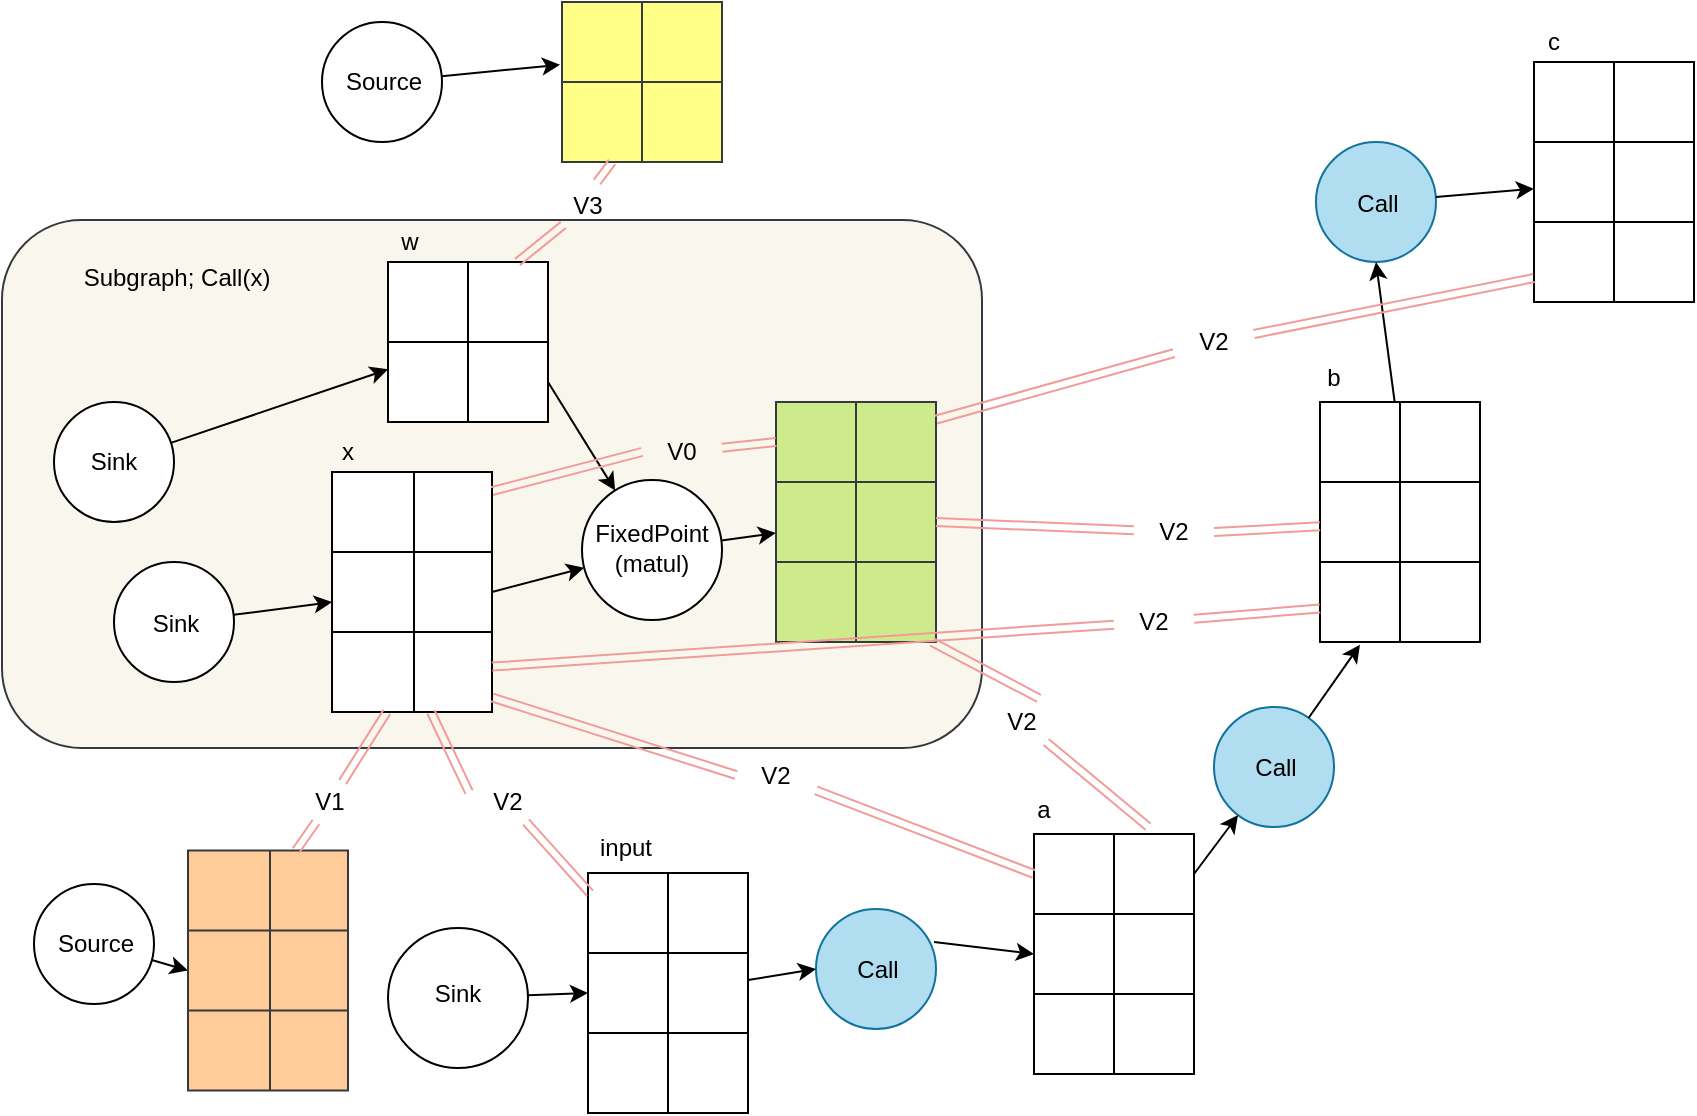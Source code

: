 <mxfile version="14.4.2" type="device"><diagram id="dzN43u1hBWLjYu7egHcY" name="Page-1"><mxGraphModel dx="1426" dy="2090" grid="1" gridSize="10" guides="1" tooltips="1" connect="1" arrows="1" fold="1" page="1" pageScale="1" pageWidth="827" pageHeight="1169" math="0" shadow="0"><root><mxCell id="0"/><mxCell id="1" parent="0"/><mxCell id="h7tAtBvTs8rmDFbUliKe-66" value="" style="rounded=1;whiteSpace=wrap;html=1;fillColor=#f9f7ed;strokeColor=#36393d;" vertex="1" parent="1"><mxGeometry x="54" y="-891" width="490" height="264" as="geometry"/></mxCell><mxCell id="h7tAtBvTs8rmDFbUliKe-14" value="" style="ellipse;whiteSpace=wrap;html=1;gradientColor=none;" vertex="1" parent="1"><mxGeometry x="110" y="-720" width="60" height="60" as="geometry"/></mxCell><mxCell id="h7tAtBvTs8rmDFbUliKe-22" value="" style="edgeStyle=none;rounded=0;orthogonalLoop=1;jettySize=auto;html=1;" edge="1" parent="1" source="h7tAtBvTs8rmDFbUliKe-14" target="h7tAtBvTs8rmDFbUliKe-43"><mxGeometry relative="1" as="geometry"><mxPoint x="180" y="-840" as="targetPoint"/></mxGeometry></mxCell><mxCell id="h7tAtBvTs8rmDFbUliKe-15" value="Sink" style="text;html=1;strokeColor=none;fillColor=none;align=center;verticalAlign=middle;whiteSpace=wrap;rounded=0;" vertex="1" parent="1"><mxGeometry x="121" y="-699" width="40" height="20" as="geometry"/></mxCell><mxCell id="h7tAtBvTs8rmDFbUliKe-49" style="edgeStyle=none;rounded=0;orthogonalLoop=1;jettySize=auto;html=1;entryX=0;entryY=0.342;entryDx=0;entryDy=0;entryPerimeter=0;" edge="1" parent="1" source="h7tAtBvTs8rmDFbUliKe-19" target="h7tAtBvTs8rmDFbUliKe-36"><mxGeometry relative="1" as="geometry"/></mxCell><mxCell id="h7tAtBvTs8rmDFbUliKe-19" value="" style="ellipse;whiteSpace=wrap;html=1;gradientColor=none;" vertex="1" parent="1"><mxGeometry x="80" y="-800" width="60" height="60" as="geometry"/></mxCell><mxCell id="h7tAtBvTs8rmDFbUliKe-20" value="Sink" style="text;html=1;strokeColor=none;fillColor=none;align=center;verticalAlign=middle;whiteSpace=wrap;rounded=0;" vertex="1" parent="1"><mxGeometry x="90" y="-780" width="40" height="20" as="geometry"/></mxCell><mxCell id="h7tAtBvTs8rmDFbUliKe-32" value="" style="shape=table;html=1;whiteSpace=wrap;startSize=0;container=1;collapsible=0;childLayout=tableLayout;" vertex="1" parent="1"><mxGeometry x="247" y="-870" width="80" height="80" as="geometry"/></mxCell><mxCell id="h7tAtBvTs8rmDFbUliKe-33" value="" style="shape=partialRectangle;html=1;whiteSpace=wrap;collapsible=0;dropTarget=0;pointerEvents=0;fillColor=none;top=0;left=0;bottom=0;right=0;points=[[0,0.5],[1,0.5]];portConstraint=eastwest;" vertex="1" parent="h7tAtBvTs8rmDFbUliKe-32"><mxGeometry width="80" height="40" as="geometry"/></mxCell><mxCell id="h7tAtBvTs8rmDFbUliKe-34" value="" style="shape=partialRectangle;html=1;whiteSpace=wrap;connectable=0;overflow=hidden;fillColor=none;top=0;left=0;bottom=0;right=0;" vertex="1" parent="h7tAtBvTs8rmDFbUliKe-33"><mxGeometry width="40" height="40" as="geometry"/></mxCell><mxCell id="h7tAtBvTs8rmDFbUliKe-35" value="" style="shape=partialRectangle;html=1;whiteSpace=wrap;connectable=0;overflow=hidden;fillColor=none;top=0;left=0;bottom=0;right=0;" vertex="1" parent="h7tAtBvTs8rmDFbUliKe-33"><mxGeometry x="40" width="40" height="40" as="geometry"/></mxCell><mxCell id="h7tAtBvTs8rmDFbUliKe-36" value="" style="shape=partialRectangle;html=1;whiteSpace=wrap;collapsible=0;dropTarget=0;pointerEvents=0;fillColor=none;top=0;left=0;bottom=0;right=0;points=[[0,0.5],[1,0.5]];portConstraint=eastwest;" vertex="1" parent="h7tAtBvTs8rmDFbUliKe-32"><mxGeometry y="40" width="80" height="40" as="geometry"/></mxCell><mxCell id="h7tAtBvTs8rmDFbUliKe-37" value="" style="shape=partialRectangle;html=1;whiteSpace=wrap;connectable=0;overflow=hidden;fillColor=none;top=0;left=0;bottom=0;right=0;" vertex="1" parent="h7tAtBvTs8rmDFbUliKe-36"><mxGeometry width="40" height="40" as="geometry"/></mxCell><mxCell id="h7tAtBvTs8rmDFbUliKe-38" value="" style="shape=partialRectangle;html=1;whiteSpace=wrap;connectable=0;overflow=hidden;fillColor=none;top=0;left=0;bottom=0;right=0;" vertex="1" parent="h7tAtBvTs8rmDFbUliKe-36"><mxGeometry x="40" width="40" height="40" as="geometry"/></mxCell><mxCell id="h7tAtBvTs8rmDFbUliKe-39" value="" style="shape=table;html=1;whiteSpace=wrap;startSize=0;container=1;collapsible=0;childLayout=tableLayout;" vertex="1" parent="1"><mxGeometry x="219" y="-765" width="80" height="120" as="geometry"/></mxCell><mxCell id="h7tAtBvTs8rmDFbUliKe-40" value="" style="shape=partialRectangle;html=1;whiteSpace=wrap;collapsible=0;dropTarget=0;pointerEvents=0;fillColor=none;top=0;left=0;bottom=0;right=0;points=[[0,0.5],[1,0.5]];portConstraint=eastwest;" vertex="1" parent="h7tAtBvTs8rmDFbUliKe-39"><mxGeometry width="80" height="40" as="geometry"/></mxCell><mxCell id="h7tAtBvTs8rmDFbUliKe-41" value="" style="shape=partialRectangle;html=1;whiteSpace=wrap;connectable=0;overflow=hidden;fillColor=none;top=0;left=0;bottom=0;right=0;" vertex="1" parent="h7tAtBvTs8rmDFbUliKe-40"><mxGeometry width="41" height="40" as="geometry"/></mxCell><mxCell id="h7tAtBvTs8rmDFbUliKe-42" value="" style="shape=partialRectangle;html=1;whiteSpace=wrap;connectable=0;overflow=hidden;fillColor=none;top=0;left=0;bottom=0;right=0;" vertex="1" parent="h7tAtBvTs8rmDFbUliKe-40"><mxGeometry x="41" width="39" height="40" as="geometry"/></mxCell><mxCell id="h7tAtBvTs8rmDFbUliKe-43" value="" style="shape=partialRectangle;html=1;whiteSpace=wrap;collapsible=0;dropTarget=0;pointerEvents=0;fillColor=none;top=0;left=0;bottom=0;right=0;points=[[0,0.5],[1,0.5]];portConstraint=eastwest;" vertex="1" parent="h7tAtBvTs8rmDFbUliKe-39"><mxGeometry y="40" width="80" height="40" as="geometry"/></mxCell><mxCell id="h7tAtBvTs8rmDFbUliKe-44" value="" style="shape=partialRectangle;html=1;whiteSpace=wrap;connectable=0;overflow=hidden;fillColor=none;top=0;left=0;bottom=0;right=0;" vertex="1" parent="h7tAtBvTs8rmDFbUliKe-43"><mxGeometry width="41" height="40" as="geometry"/></mxCell><mxCell id="h7tAtBvTs8rmDFbUliKe-45" value="" style="shape=partialRectangle;html=1;whiteSpace=wrap;connectable=0;overflow=hidden;fillColor=none;top=0;left=0;bottom=0;right=0;" vertex="1" parent="h7tAtBvTs8rmDFbUliKe-43"><mxGeometry x="41" width="39" height="40" as="geometry"/></mxCell><mxCell id="h7tAtBvTs8rmDFbUliKe-46" value="" style="shape=partialRectangle;html=1;whiteSpace=wrap;collapsible=0;dropTarget=0;pointerEvents=0;fillColor=none;top=0;left=0;bottom=0;right=0;points=[[0,0.5],[1,0.5]];portConstraint=eastwest;" vertex="1" parent="h7tAtBvTs8rmDFbUliKe-39"><mxGeometry y="80" width="80" height="40" as="geometry"/></mxCell><mxCell id="h7tAtBvTs8rmDFbUliKe-47" value="" style="shape=partialRectangle;html=1;whiteSpace=wrap;connectable=0;overflow=hidden;fillColor=none;top=0;left=0;bottom=0;right=0;" vertex="1" parent="h7tAtBvTs8rmDFbUliKe-46"><mxGeometry width="41" height="40" as="geometry"/></mxCell><mxCell id="h7tAtBvTs8rmDFbUliKe-48" value="" style="shape=partialRectangle;html=1;whiteSpace=wrap;connectable=0;overflow=hidden;fillColor=none;top=0;left=0;bottom=0;right=0;" vertex="1" parent="h7tAtBvTs8rmDFbUliKe-46"><mxGeometry x="41" width="39" height="40" as="geometry"/></mxCell><mxCell id="h7tAtBvTs8rmDFbUliKe-65" style="edgeStyle=none;rounded=0;orthogonalLoop=1;jettySize=auto;html=1;" edge="1" parent="1" source="h7tAtBvTs8rmDFbUliKe-51" target="h7tAtBvTs8rmDFbUliKe-59"><mxGeometry relative="1" as="geometry"/></mxCell><mxCell id="h7tAtBvTs8rmDFbUliKe-51" value="" style="ellipse;whiteSpace=wrap;html=1;gradientColor=none;" vertex="1" parent="1"><mxGeometry x="344" y="-761" width="70" height="70" as="geometry"/></mxCell><mxCell id="h7tAtBvTs8rmDFbUliKe-52" value="FixedPoint&lt;br&gt;(matul)" style="text;html=1;strokeColor=none;fillColor=none;align=center;verticalAlign=middle;whiteSpace=wrap;rounded=0;" vertex="1" parent="1"><mxGeometry x="359" y="-737" width="40" height="20" as="geometry"/></mxCell><mxCell id="h7tAtBvTs8rmDFbUliKe-53" style="edgeStyle=none;rounded=0;orthogonalLoop=1;jettySize=auto;html=1;exitX=1;exitY=0.5;exitDx=0;exitDy=0;" edge="1" parent="1" source="h7tAtBvTs8rmDFbUliKe-43" target="h7tAtBvTs8rmDFbUliKe-51"><mxGeometry relative="1" as="geometry"/></mxCell><mxCell id="h7tAtBvTs8rmDFbUliKe-54" style="edgeStyle=none;rounded=0;orthogonalLoop=1;jettySize=auto;html=1;exitX=1;exitY=0.5;exitDx=0;exitDy=0;" edge="1" parent="1" source="h7tAtBvTs8rmDFbUliKe-36" target="h7tAtBvTs8rmDFbUliKe-51"><mxGeometry relative="1" as="geometry"/></mxCell><mxCell id="h7tAtBvTs8rmDFbUliKe-55" value="" style="shape=table;html=1;whiteSpace=wrap;startSize=0;container=1;collapsible=0;childLayout=tableLayout;fillColor=#cdeb8b;strokeColor=#36393d;" vertex="1" parent="1"><mxGeometry x="441" y="-800" width="80" height="120" as="geometry"/></mxCell><mxCell id="h7tAtBvTs8rmDFbUliKe-56" value="" style="shape=partialRectangle;html=1;whiteSpace=wrap;collapsible=0;dropTarget=0;pointerEvents=0;fillColor=none;top=0;left=0;bottom=0;right=0;points=[[0,0.5],[1,0.5]];portConstraint=eastwest;" vertex="1" parent="h7tAtBvTs8rmDFbUliKe-55"><mxGeometry width="80" height="40" as="geometry"/></mxCell><mxCell id="h7tAtBvTs8rmDFbUliKe-57" value="" style="shape=partialRectangle;html=1;whiteSpace=wrap;connectable=0;overflow=hidden;top=0;left=0;bottom=0;right=0;fillColor=none;" vertex="1" parent="h7tAtBvTs8rmDFbUliKe-56"><mxGeometry width="40" height="40" as="geometry"/></mxCell><mxCell id="h7tAtBvTs8rmDFbUliKe-58" value="" style="shape=partialRectangle;html=1;whiteSpace=wrap;connectable=0;overflow=hidden;top=0;left=0;bottom=0;right=0;fillColor=none;" vertex="1" parent="h7tAtBvTs8rmDFbUliKe-56"><mxGeometry x="40" width="40" height="40" as="geometry"/></mxCell><mxCell id="h7tAtBvTs8rmDFbUliKe-59" value="" style="shape=partialRectangle;html=1;whiteSpace=wrap;collapsible=0;dropTarget=0;pointerEvents=0;fillColor=none;top=0;left=0;bottom=0;right=0;points=[[0,0.5],[1,0.5]];portConstraint=eastwest;" vertex="1" parent="h7tAtBvTs8rmDFbUliKe-55"><mxGeometry y="40" width="80" height="40" as="geometry"/></mxCell><mxCell id="h7tAtBvTs8rmDFbUliKe-60" value="" style="shape=partialRectangle;html=1;whiteSpace=wrap;connectable=0;overflow=hidden;top=0;left=0;bottom=0;right=0;fillColor=none;" vertex="1" parent="h7tAtBvTs8rmDFbUliKe-59"><mxGeometry width="40" height="40" as="geometry"/></mxCell><mxCell id="h7tAtBvTs8rmDFbUliKe-61" value="" style="shape=partialRectangle;html=1;whiteSpace=wrap;connectable=0;overflow=hidden;top=0;left=0;bottom=0;right=0;fillColor=none;" vertex="1" parent="h7tAtBvTs8rmDFbUliKe-59"><mxGeometry x="40" width="40" height="40" as="geometry"/></mxCell><mxCell id="h7tAtBvTs8rmDFbUliKe-62" value="" style="shape=partialRectangle;html=1;whiteSpace=wrap;collapsible=0;dropTarget=0;pointerEvents=0;fillColor=none;top=0;left=0;bottom=0;right=0;points=[[0,0.5],[1,0.5]];portConstraint=eastwest;" vertex="1" parent="h7tAtBvTs8rmDFbUliKe-55"><mxGeometry y="80" width="80" height="40" as="geometry"/></mxCell><mxCell id="h7tAtBvTs8rmDFbUliKe-63" value="" style="shape=partialRectangle;html=1;whiteSpace=wrap;connectable=0;overflow=hidden;top=0;left=0;bottom=0;right=0;fillColor=none;" vertex="1" parent="h7tAtBvTs8rmDFbUliKe-62"><mxGeometry width="40" height="40" as="geometry"/></mxCell><mxCell id="h7tAtBvTs8rmDFbUliKe-64" value="" style="shape=partialRectangle;html=1;whiteSpace=wrap;connectable=0;overflow=hidden;fillColor=none;top=0;left=0;bottom=0;right=0;" vertex="1" parent="h7tAtBvTs8rmDFbUliKe-62"><mxGeometry x="40" width="40" height="40" as="geometry"/></mxCell><mxCell id="h7tAtBvTs8rmDFbUliKe-84" style="edgeStyle=none;rounded=0;orthogonalLoop=1;jettySize=auto;html=1;entryX=0;entryY=0.5;entryDx=0;entryDy=0;" edge="1" parent="1" source="h7tAtBvTs8rmDFbUliKe-67" target="h7tAtBvTs8rmDFbUliKe-77"><mxGeometry relative="1" as="geometry"/></mxCell><mxCell id="h7tAtBvTs8rmDFbUliKe-67" value="" style="ellipse;whiteSpace=wrap;html=1;gradientColor=none;" vertex="1" parent="1"><mxGeometry x="247" y="-537" width="70" height="70" as="geometry"/></mxCell><mxCell id="h7tAtBvTs8rmDFbUliKe-68" value="Sink" style="text;html=1;strokeColor=none;fillColor=none;align=center;verticalAlign=middle;whiteSpace=wrap;rounded=0;" vertex="1" parent="1"><mxGeometry x="262" y="-512" width="40" height="15" as="geometry"/></mxCell><mxCell id="h7tAtBvTs8rmDFbUliKe-73" value="" style="shape=table;html=1;whiteSpace=wrap;startSize=0;container=1;collapsible=0;childLayout=tableLayout;" vertex="1" parent="1"><mxGeometry x="347" y="-564.5" width="80" height="120" as="geometry"/></mxCell><mxCell id="h7tAtBvTs8rmDFbUliKe-74" value="" style="shape=partialRectangle;html=1;whiteSpace=wrap;collapsible=0;dropTarget=0;pointerEvents=0;fillColor=none;top=0;left=0;bottom=0;right=0;points=[[0,0.5],[1,0.5]];portConstraint=eastwest;" vertex="1" parent="h7tAtBvTs8rmDFbUliKe-73"><mxGeometry width="80" height="40" as="geometry"/></mxCell><mxCell id="h7tAtBvTs8rmDFbUliKe-75" value="" style="shape=partialRectangle;html=1;whiteSpace=wrap;connectable=0;overflow=hidden;fillColor=none;top=0;left=0;bottom=0;right=0;" vertex="1" parent="h7tAtBvTs8rmDFbUliKe-74"><mxGeometry width="40" height="40" as="geometry"/></mxCell><mxCell id="h7tAtBvTs8rmDFbUliKe-76" value="" style="shape=partialRectangle;html=1;whiteSpace=wrap;connectable=0;overflow=hidden;fillColor=none;top=0;left=0;bottom=0;right=0;" vertex="1" parent="h7tAtBvTs8rmDFbUliKe-74"><mxGeometry x="40" width="40" height="40" as="geometry"/></mxCell><mxCell id="h7tAtBvTs8rmDFbUliKe-77" value="" style="shape=partialRectangle;html=1;whiteSpace=wrap;collapsible=0;dropTarget=0;pointerEvents=0;fillColor=none;top=0;left=0;bottom=0;right=0;points=[[0,0.5],[1,0.5]];portConstraint=eastwest;" vertex="1" parent="h7tAtBvTs8rmDFbUliKe-73"><mxGeometry y="40" width="80" height="40" as="geometry"/></mxCell><mxCell id="h7tAtBvTs8rmDFbUliKe-78" value="" style="shape=partialRectangle;html=1;whiteSpace=wrap;connectable=0;overflow=hidden;fillColor=none;top=0;left=0;bottom=0;right=0;" vertex="1" parent="h7tAtBvTs8rmDFbUliKe-77"><mxGeometry width="40" height="40" as="geometry"/></mxCell><mxCell id="h7tAtBvTs8rmDFbUliKe-79" value="" style="shape=partialRectangle;html=1;whiteSpace=wrap;connectable=0;overflow=hidden;fillColor=none;top=0;left=0;bottom=0;right=0;" vertex="1" parent="h7tAtBvTs8rmDFbUliKe-77"><mxGeometry x="40" width="40" height="40" as="geometry"/></mxCell><mxCell id="h7tAtBvTs8rmDFbUliKe-80" value="" style="shape=partialRectangle;html=1;whiteSpace=wrap;collapsible=0;dropTarget=0;pointerEvents=0;fillColor=none;top=0;left=0;bottom=0;right=0;points=[[0,0.5],[1,0.5]];portConstraint=eastwest;" vertex="1" parent="h7tAtBvTs8rmDFbUliKe-73"><mxGeometry y="80" width="80" height="40" as="geometry"/></mxCell><mxCell id="h7tAtBvTs8rmDFbUliKe-81" value="" style="shape=partialRectangle;html=1;whiteSpace=wrap;connectable=0;overflow=hidden;fillColor=none;top=0;left=0;bottom=0;right=0;" vertex="1" parent="h7tAtBvTs8rmDFbUliKe-80"><mxGeometry width="40" height="40" as="geometry"/></mxCell><mxCell id="h7tAtBvTs8rmDFbUliKe-82" value="" style="shape=partialRectangle;html=1;whiteSpace=wrap;connectable=0;overflow=hidden;fillColor=none;top=0;left=0;bottom=0;right=0;" vertex="1" parent="h7tAtBvTs8rmDFbUliKe-80"><mxGeometry x="40" width="40" height="40" as="geometry"/></mxCell><mxCell id="h7tAtBvTs8rmDFbUliKe-85" value="" style="ellipse;whiteSpace=wrap;html=1;fillColor=#b1ddf0;strokeColor=#10739e;" vertex="1" parent="1"><mxGeometry x="461" y="-546.5" width="60" height="60" as="geometry"/></mxCell><mxCell id="h7tAtBvTs8rmDFbUliKe-99" style="edgeStyle=none;rounded=0;orthogonalLoop=1;jettySize=auto;html=1;entryX=0;entryY=0.5;entryDx=0;entryDy=0;" edge="1" parent="1" target="h7tAtBvTs8rmDFbUliKe-92"><mxGeometry relative="1" as="geometry"><mxPoint x="520" y="-530" as="sourcePoint"/></mxGeometry></mxCell><mxCell id="h7tAtBvTs8rmDFbUliKe-87" value="Call" style="text;html=1;strokeColor=none;fillColor=none;align=center;verticalAlign=middle;whiteSpace=wrap;rounded=0;" vertex="1" parent="1"><mxGeometry x="472" y="-525" width="40" height="18.5" as="geometry"/></mxCell><mxCell id="h7tAtBvTs8rmDFbUliKe-88" value="" style="shape=table;html=1;whiteSpace=wrap;startSize=0;container=1;collapsible=0;childLayout=tableLayout;" vertex="1" parent="1"><mxGeometry x="570" y="-584" width="80" height="120" as="geometry"/></mxCell><mxCell id="h7tAtBvTs8rmDFbUliKe-89" value="" style="shape=partialRectangle;html=1;whiteSpace=wrap;collapsible=0;dropTarget=0;pointerEvents=0;fillColor=none;top=0;left=0;bottom=0;right=0;points=[[0,0.5],[1,0.5]];portConstraint=eastwest;" vertex="1" parent="h7tAtBvTs8rmDFbUliKe-88"><mxGeometry width="80" height="40" as="geometry"/></mxCell><mxCell id="h7tAtBvTs8rmDFbUliKe-90" value="" style="shape=partialRectangle;html=1;whiteSpace=wrap;connectable=0;overflow=hidden;fillColor=none;top=0;left=0;bottom=0;right=0;" vertex="1" parent="h7tAtBvTs8rmDFbUliKe-89"><mxGeometry width="40" height="40" as="geometry"/></mxCell><mxCell id="h7tAtBvTs8rmDFbUliKe-91" value="" style="shape=partialRectangle;html=1;whiteSpace=wrap;connectable=0;overflow=hidden;fillColor=none;top=0;left=0;bottom=0;right=0;" vertex="1" parent="h7tAtBvTs8rmDFbUliKe-89"><mxGeometry x="40" width="40" height="40" as="geometry"/></mxCell><mxCell id="h7tAtBvTs8rmDFbUliKe-92" value="" style="shape=partialRectangle;html=1;whiteSpace=wrap;collapsible=0;dropTarget=0;pointerEvents=0;fillColor=none;top=0;left=0;bottom=0;right=0;points=[[0,0.5],[1,0.5]];portConstraint=eastwest;" vertex="1" parent="h7tAtBvTs8rmDFbUliKe-88"><mxGeometry y="40" width="80" height="40" as="geometry"/></mxCell><mxCell id="h7tAtBvTs8rmDFbUliKe-93" value="" style="shape=partialRectangle;html=1;whiteSpace=wrap;connectable=0;overflow=hidden;fillColor=none;top=0;left=0;bottom=0;right=0;" vertex="1" parent="h7tAtBvTs8rmDFbUliKe-92"><mxGeometry width="40" height="40" as="geometry"/></mxCell><mxCell id="h7tAtBvTs8rmDFbUliKe-94" value="" style="shape=partialRectangle;html=1;whiteSpace=wrap;connectable=0;overflow=hidden;fillColor=none;top=0;left=0;bottom=0;right=0;" vertex="1" parent="h7tAtBvTs8rmDFbUliKe-92"><mxGeometry x="40" width="40" height="40" as="geometry"/></mxCell><mxCell id="h7tAtBvTs8rmDFbUliKe-95" value="" style="shape=partialRectangle;html=1;whiteSpace=wrap;collapsible=0;dropTarget=0;pointerEvents=0;fillColor=none;top=0;left=0;bottom=0;right=0;points=[[0,0.5],[1,0.5]];portConstraint=eastwest;" vertex="1" parent="h7tAtBvTs8rmDFbUliKe-88"><mxGeometry y="80" width="80" height="40" as="geometry"/></mxCell><mxCell id="h7tAtBvTs8rmDFbUliKe-96" value="" style="shape=partialRectangle;html=1;whiteSpace=wrap;connectable=0;overflow=hidden;fillColor=none;top=0;left=0;bottom=0;right=0;" vertex="1" parent="h7tAtBvTs8rmDFbUliKe-95"><mxGeometry width="40" height="40" as="geometry"/></mxCell><mxCell id="h7tAtBvTs8rmDFbUliKe-97" value="" style="shape=partialRectangle;html=1;whiteSpace=wrap;connectable=0;overflow=hidden;fillColor=none;top=0;left=0;bottom=0;right=0;" vertex="1" parent="h7tAtBvTs8rmDFbUliKe-95"><mxGeometry x="40" width="40" height="40" as="geometry"/></mxCell><mxCell id="h7tAtBvTs8rmDFbUliKe-98" style="edgeStyle=none;rounded=0;orthogonalLoop=1;jettySize=auto;html=1;entryX=0;entryY=0.5;entryDx=0;entryDy=0;" edge="1" parent="1" source="h7tAtBvTs8rmDFbUliKe-77" target="h7tAtBvTs8rmDFbUliKe-85"><mxGeometry relative="1" as="geometry"/></mxCell><mxCell id="h7tAtBvTs8rmDFbUliKe-113" value="" style="ellipse;whiteSpace=wrap;html=1;fillColor=#b1ddf0;strokeColor=#10739e;" vertex="1" parent="1"><mxGeometry x="660" y="-647.5" width="60" height="60" as="geometry"/></mxCell><mxCell id="h7tAtBvTs8rmDFbUliKe-114" style="edgeStyle=none;rounded=0;orthogonalLoop=1;jettySize=auto;html=1;entryX=0.25;entryY=1.033;entryDx=0;entryDy=0;entryPerimeter=0;" edge="1" parent="1" target="h7tAtBvTs8rmDFbUliKe-123" source="h7tAtBvTs8rmDFbUliKe-113"><mxGeometry relative="1" as="geometry"><mxPoint x="720" y="-617.5" as="sourcePoint"/></mxGeometry></mxCell><mxCell id="h7tAtBvTs8rmDFbUliKe-115" value="Call" style="text;html=1;strokeColor=none;fillColor=none;align=center;verticalAlign=middle;whiteSpace=wrap;rounded=0;" vertex="1" parent="1"><mxGeometry x="671" y="-626" width="40" height="18.5" as="geometry"/></mxCell><mxCell id="h7tAtBvTs8rmDFbUliKe-116" value="" style="shape=table;html=1;whiteSpace=wrap;startSize=0;container=1;collapsible=0;childLayout=tableLayout;" vertex="1" parent="1"><mxGeometry x="713" y="-800" width="80" height="120" as="geometry"/></mxCell><mxCell id="h7tAtBvTs8rmDFbUliKe-117" value="" style="shape=partialRectangle;html=1;whiteSpace=wrap;collapsible=0;dropTarget=0;pointerEvents=0;fillColor=none;top=0;left=0;bottom=0;right=0;points=[[0,0.5],[1,0.5]];portConstraint=eastwest;" vertex="1" parent="h7tAtBvTs8rmDFbUliKe-116"><mxGeometry width="80" height="40" as="geometry"/></mxCell><mxCell id="h7tAtBvTs8rmDFbUliKe-118" value="" style="shape=partialRectangle;html=1;whiteSpace=wrap;connectable=0;overflow=hidden;fillColor=none;top=0;left=0;bottom=0;right=0;" vertex="1" parent="h7tAtBvTs8rmDFbUliKe-117"><mxGeometry width="40" height="40" as="geometry"/></mxCell><mxCell id="h7tAtBvTs8rmDFbUliKe-119" value="" style="shape=partialRectangle;html=1;whiteSpace=wrap;connectable=0;overflow=hidden;fillColor=none;top=0;left=0;bottom=0;right=0;" vertex="1" parent="h7tAtBvTs8rmDFbUliKe-117"><mxGeometry x="40" width="40" height="40" as="geometry"/></mxCell><mxCell id="h7tAtBvTs8rmDFbUliKe-120" value="" style="shape=partialRectangle;html=1;whiteSpace=wrap;collapsible=0;dropTarget=0;pointerEvents=0;fillColor=none;top=0;left=0;bottom=0;right=0;points=[[0,0.5],[1,0.5]];portConstraint=eastwest;" vertex="1" parent="h7tAtBvTs8rmDFbUliKe-116"><mxGeometry y="40" width="80" height="40" as="geometry"/></mxCell><mxCell id="h7tAtBvTs8rmDFbUliKe-121" value="" style="shape=partialRectangle;html=1;whiteSpace=wrap;connectable=0;overflow=hidden;fillColor=none;top=0;left=0;bottom=0;right=0;" vertex="1" parent="h7tAtBvTs8rmDFbUliKe-120"><mxGeometry width="40" height="40" as="geometry"/></mxCell><mxCell id="h7tAtBvTs8rmDFbUliKe-122" value="" style="shape=partialRectangle;html=1;whiteSpace=wrap;connectable=0;overflow=hidden;fillColor=none;top=0;left=0;bottom=0;right=0;" vertex="1" parent="h7tAtBvTs8rmDFbUliKe-120"><mxGeometry x="40" width="40" height="40" as="geometry"/></mxCell><mxCell id="h7tAtBvTs8rmDFbUliKe-123" value="" style="shape=partialRectangle;html=1;whiteSpace=wrap;collapsible=0;dropTarget=0;pointerEvents=0;fillColor=none;top=0;left=0;bottom=0;right=0;points=[[0,0.5],[1,0.5]];portConstraint=eastwest;" vertex="1" parent="h7tAtBvTs8rmDFbUliKe-116"><mxGeometry y="80" width="80" height="40" as="geometry"/></mxCell><mxCell id="h7tAtBvTs8rmDFbUliKe-124" value="" style="shape=partialRectangle;html=1;whiteSpace=wrap;connectable=0;overflow=hidden;fillColor=none;top=0;left=0;bottom=0;right=0;" vertex="1" parent="h7tAtBvTs8rmDFbUliKe-123"><mxGeometry width="40" height="40" as="geometry"/></mxCell><mxCell id="h7tAtBvTs8rmDFbUliKe-125" value="" style="shape=partialRectangle;html=1;whiteSpace=wrap;connectable=0;overflow=hidden;fillColor=none;top=0;left=0;bottom=0;right=0;" vertex="1" parent="h7tAtBvTs8rmDFbUliKe-123"><mxGeometry x="40" width="40" height="40" as="geometry"/></mxCell><mxCell id="h7tAtBvTs8rmDFbUliKe-126" style="edgeStyle=none;rounded=0;orthogonalLoop=1;jettySize=auto;html=1;exitX=1;exitY=0.5;exitDx=0;exitDy=0;" edge="1" parent="1" source="h7tAtBvTs8rmDFbUliKe-89" target="h7tAtBvTs8rmDFbUliKe-113"><mxGeometry relative="1" as="geometry"><mxPoint x="590" y="-600" as="targetPoint"/></mxGeometry></mxCell><mxCell id="h7tAtBvTs8rmDFbUliKe-127" value="" style="ellipse;whiteSpace=wrap;html=1;fillColor=#b1ddf0;strokeColor=#10739e;" vertex="1" parent="1"><mxGeometry x="711" y="-930" width="60" height="60" as="geometry"/></mxCell><mxCell id="h7tAtBvTs8rmDFbUliKe-128" style="edgeStyle=none;rounded=0;orthogonalLoop=1;jettySize=auto;html=1;" edge="1" parent="1" source="h7tAtBvTs8rmDFbUliKe-127" target="h7tAtBvTs8rmDFbUliKe-134"><mxGeometry relative="1" as="geometry"><mxPoint x="690" y="-897.5" as="sourcePoint"/></mxGeometry></mxCell><mxCell id="h7tAtBvTs8rmDFbUliKe-129" value="Call" style="text;html=1;strokeColor=none;fillColor=none;align=center;verticalAlign=middle;whiteSpace=wrap;rounded=0;" vertex="1" parent="1"><mxGeometry x="722" y="-908.5" width="40" height="18.5" as="geometry"/></mxCell><mxCell id="h7tAtBvTs8rmDFbUliKe-130" value="" style="shape=table;html=1;whiteSpace=wrap;startSize=0;container=1;collapsible=0;childLayout=tableLayout;" vertex="1" parent="1"><mxGeometry x="820" y="-970" width="80" height="120" as="geometry"/></mxCell><mxCell id="h7tAtBvTs8rmDFbUliKe-131" value="" style="shape=partialRectangle;html=1;whiteSpace=wrap;collapsible=0;dropTarget=0;pointerEvents=0;fillColor=none;top=0;left=0;bottom=0;right=0;points=[[0,0.5],[1,0.5]];portConstraint=eastwest;" vertex="1" parent="h7tAtBvTs8rmDFbUliKe-130"><mxGeometry width="80" height="40" as="geometry"/></mxCell><mxCell id="h7tAtBvTs8rmDFbUliKe-132" value="" style="shape=partialRectangle;html=1;whiteSpace=wrap;connectable=0;overflow=hidden;fillColor=none;top=0;left=0;bottom=0;right=0;" vertex="1" parent="h7tAtBvTs8rmDFbUliKe-131"><mxGeometry width="40" height="40" as="geometry"/></mxCell><mxCell id="h7tAtBvTs8rmDFbUliKe-133" value="" style="shape=partialRectangle;html=1;whiteSpace=wrap;connectable=0;overflow=hidden;fillColor=none;top=0;left=0;bottom=0;right=0;" vertex="1" parent="h7tAtBvTs8rmDFbUliKe-131"><mxGeometry x="40" width="40" height="40" as="geometry"/></mxCell><mxCell id="h7tAtBvTs8rmDFbUliKe-134" value="" style="shape=partialRectangle;html=1;whiteSpace=wrap;collapsible=0;dropTarget=0;pointerEvents=0;fillColor=none;top=0;left=0;bottom=0;right=0;points=[[0,0.5],[1,0.5]];portConstraint=eastwest;" vertex="1" parent="h7tAtBvTs8rmDFbUliKe-130"><mxGeometry y="40" width="80" height="40" as="geometry"/></mxCell><mxCell id="h7tAtBvTs8rmDFbUliKe-135" value="" style="shape=partialRectangle;html=1;whiteSpace=wrap;connectable=0;overflow=hidden;fillColor=none;top=0;left=0;bottom=0;right=0;" vertex="1" parent="h7tAtBvTs8rmDFbUliKe-134"><mxGeometry width="40" height="40" as="geometry"/></mxCell><mxCell id="h7tAtBvTs8rmDFbUliKe-136" value="" style="shape=partialRectangle;html=1;whiteSpace=wrap;connectable=0;overflow=hidden;fillColor=none;top=0;left=0;bottom=0;right=0;" vertex="1" parent="h7tAtBvTs8rmDFbUliKe-134"><mxGeometry x="40" width="40" height="40" as="geometry"/></mxCell><mxCell id="h7tAtBvTs8rmDFbUliKe-137" value="" style="shape=partialRectangle;html=1;whiteSpace=wrap;collapsible=0;dropTarget=0;pointerEvents=0;fillColor=none;top=0;left=0;bottom=0;right=0;points=[[0,0.5],[1,0.5]];portConstraint=eastwest;" vertex="1" parent="h7tAtBvTs8rmDFbUliKe-130"><mxGeometry y="80" width="80" height="40" as="geometry"/></mxCell><mxCell id="h7tAtBvTs8rmDFbUliKe-138" value="" style="shape=partialRectangle;html=1;whiteSpace=wrap;connectable=0;overflow=hidden;fillColor=none;top=0;left=0;bottom=0;right=0;" vertex="1" parent="h7tAtBvTs8rmDFbUliKe-137"><mxGeometry width="40" height="40" as="geometry"/></mxCell><mxCell id="h7tAtBvTs8rmDFbUliKe-139" value="" style="shape=partialRectangle;html=1;whiteSpace=wrap;connectable=0;overflow=hidden;fillColor=none;top=0;left=0;bottom=0;right=0;" vertex="1" parent="h7tAtBvTs8rmDFbUliKe-137"><mxGeometry x="40" width="40" height="40" as="geometry"/></mxCell><mxCell id="h7tAtBvTs8rmDFbUliKe-140" style="edgeStyle=none;rounded=0;orthogonalLoop=1;jettySize=auto;html=1;entryX=0.5;entryY=1;entryDx=0;entryDy=0;" edge="1" parent="1" source="h7tAtBvTs8rmDFbUliKe-117" target="h7tAtBvTs8rmDFbUliKe-127"><mxGeometry relative="1" as="geometry"><mxPoint x="774" y="-840" as="targetPoint"/></mxGeometry></mxCell><mxCell id="h7tAtBvTs8rmDFbUliKe-144" style="edgeStyle=none;rounded=0;orthogonalLoop=1;jettySize=auto;html=1;exitX=0.25;exitY=1;exitDx=0;exitDy=0;" edge="1" parent="1"><mxGeometry relative="1" as="geometry"><mxPoint x="351" y="-567" as="sourcePoint"/><mxPoint x="351" y="-567" as="targetPoint"/></mxGeometry></mxCell><mxCell id="h7tAtBvTs8rmDFbUliKe-145" value="x" style="text;html=1;strokeColor=none;fillColor=none;align=center;verticalAlign=middle;whiteSpace=wrap;rounded=0;" vertex="1" parent="1"><mxGeometry x="207" y="-785" width="40" height="20" as="geometry"/></mxCell><mxCell id="h7tAtBvTs8rmDFbUliKe-146" value="w" style="text;html=1;strokeColor=none;fillColor=none;align=center;verticalAlign=middle;whiteSpace=wrap;rounded=0;" vertex="1" parent="1"><mxGeometry x="238" y="-890" width="40" height="20" as="geometry"/></mxCell><mxCell id="h7tAtBvTs8rmDFbUliKe-192" style="edgeStyle=none;shape=link;rounded=0;orthogonalLoop=1;jettySize=auto;html=1;exitX=0;exitY=0.5;exitDx=0;exitDy=0;fillColor=#ffcccc;strokeColor=#F19C99;" edge="1" parent="1" source="h7tAtBvTs8rmDFbUliKe-211" target="h7tAtBvTs8rmDFbUliKe-46"><mxGeometry relative="1" as="geometry"/></mxCell><mxCell id="h7tAtBvTs8rmDFbUliKe-147" value="a" style="text;html=1;strokeColor=none;fillColor=none;align=center;verticalAlign=middle;whiteSpace=wrap;rounded=0;" vertex="1" parent="1"><mxGeometry x="555" y="-606.5" width="40" height="20" as="geometry"/></mxCell><mxCell id="h7tAtBvTs8rmDFbUliKe-148" value="b" style="text;html=1;strokeColor=none;fillColor=none;align=center;verticalAlign=middle;whiteSpace=wrap;rounded=0;" vertex="1" parent="1"><mxGeometry x="700" y="-822" width="40" height="20" as="geometry"/></mxCell><mxCell id="h7tAtBvTs8rmDFbUliKe-149" value="c" style="text;html=1;strokeColor=none;fillColor=none;align=center;verticalAlign=middle;whiteSpace=wrap;rounded=0;" vertex="1" parent="1"><mxGeometry x="810" y="-990" width="40" height="20" as="geometry"/></mxCell><mxCell id="h7tAtBvTs8rmDFbUliKe-151" value="Subgraph; Call(x)" style="text;html=1;strokeColor=none;fillColor=none;align=center;verticalAlign=middle;whiteSpace=wrap;rounded=0;" vertex="1" parent="1"><mxGeometry x="66.5" y="-872" width="149" height="20" as="geometry"/></mxCell><mxCell id="h7tAtBvTs8rmDFbUliKe-157" value="" style="shape=table;html=1;whiteSpace=wrap;startSize=0;container=1;collapsible=0;childLayout=tableLayout;fillColor=#ffff88;strokeColor=#36393d;" vertex="1" parent="1"><mxGeometry x="334" y="-1000" width="80" height="80" as="geometry"/></mxCell><mxCell id="h7tAtBvTs8rmDFbUliKe-158" value="" style="shape=partialRectangle;html=1;whiteSpace=wrap;collapsible=0;dropTarget=0;pointerEvents=0;fillColor=none;top=0;left=0;bottom=0;right=0;points=[[0,0.5],[1,0.5]];portConstraint=eastwest;" vertex="1" parent="h7tAtBvTs8rmDFbUliKe-157"><mxGeometry width="80" height="40" as="geometry"/></mxCell><mxCell id="h7tAtBvTs8rmDFbUliKe-159" value="" style="shape=partialRectangle;html=1;whiteSpace=wrap;connectable=0;overflow=hidden;fillColor=none;top=0;left=0;bottom=0;right=0;" vertex="1" parent="h7tAtBvTs8rmDFbUliKe-158"><mxGeometry width="40" height="40" as="geometry"/></mxCell><mxCell id="h7tAtBvTs8rmDFbUliKe-160" value="" style="shape=partialRectangle;html=1;whiteSpace=wrap;connectable=0;overflow=hidden;fillColor=none;top=0;left=0;bottom=0;right=0;" vertex="1" parent="h7tAtBvTs8rmDFbUliKe-158"><mxGeometry x="40" width="40" height="40" as="geometry"/></mxCell><mxCell id="h7tAtBvTs8rmDFbUliKe-161" value="" style="shape=partialRectangle;html=1;whiteSpace=wrap;collapsible=0;dropTarget=0;pointerEvents=0;fillColor=none;top=0;left=0;bottom=0;right=0;points=[[0,0.5],[1,0.5]];portConstraint=eastwest;" vertex="1" parent="h7tAtBvTs8rmDFbUliKe-157"><mxGeometry y="40" width="80" height="40" as="geometry"/></mxCell><mxCell id="h7tAtBvTs8rmDFbUliKe-162" value="" style="shape=partialRectangle;html=1;whiteSpace=wrap;connectable=0;overflow=hidden;fillColor=none;top=0;left=0;bottom=0;right=0;" vertex="1" parent="h7tAtBvTs8rmDFbUliKe-161"><mxGeometry width="40" height="40" as="geometry"/></mxCell><mxCell id="h7tAtBvTs8rmDFbUliKe-163" value="" style="shape=partialRectangle;html=1;whiteSpace=wrap;connectable=0;overflow=hidden;fillColor=none;top=0;left=0;bottom=0;right=0;" vertex="1" parent="h7tAtBvTs8rmDFbUliKe-161"><mxGeometry x="40" width="40" height="40" as="geometry"/></mxCell><mxCell id="h7tAtBvTs8rmDFbUliKe-168" style="edgeStyle=none;rounded=0;orthogonalLoop=1;jettySize=auto;html=1;entryX=-0.012;entryY=0.783;entryDx=0;entryDy=0;entryPerimeter=0;" edge="1" parent="1" source="h7tAtBvTs8rmDFbUliKe-164" target="h7tAtBvTs8rmDFbUliKe-158"><mxGeometry relative="1" as="geometry"/></mxCell><mxCell id="h7tAtBvTs8rmDFbUliKe-164" value="" style="ellipse;whiteSpace=wrap;html=1;gradientColor=none;" vertex="1" parent="1"><mxGeometry x="214" y="-990" width="60" height="60" as="geometry"/></mxCell><mxCell id="h7tAtBvTs8rmDFbUliKe-165" value="Source" style="text;html=1;strokeColor=none;fillColor=none;align=center;verticalAlign=middle;whiteSpace=wrap;rounded=0;" vertex="1" parent="1"><mxGeometry x="225" y="-970.5" width="40" height="20" as="geometry"/></mxCell><mxCell id="h7tAtBvTs8rmDFbUliKe-177" style="edgeStyle=none;rounded=0;orthogonalLoop=1;jettySize=auto;html=1;entryX=0;entryY=0.5;entryDx=0;entryDy=0;" edge="1" parent="1" source="h7tAtBvTs8rmDFbUliKe-178" target="h7tAtBvTs8rmDFbUliKe-184"><mxGeometry relative="1" as="geometry"><mxPoint x="140" y="-521" as="targetPoint"/></mxGeometry></mxCell><mxCell id="h7tAtBvTs8rmDFbUliKe-178" value="" style="ellipse;whiteSpace=wrap;html=1;gradientColor=none;" vertex="1" parent="1"><mxGeometry x="70" y="-559" width="60" height="60" as="geometry"/></mxCell><mxCell id="h7tAtBvTs8rmDFbUliKe-179" value="Source" style="text;html=1;strokeColor=none;fillColor=none;align=center;verticalAlign=middle;whiteSpace=wrap;rounded=0;" vertex="1" parent="1"><mxGeometry x="81" y="-538.75" width="40" height="19.5" as="geometry"/></mxCell><mxCell id="h7tAtBvTs8rmDFbUliKe-180" value="" style="shape=table;html=1;whiteSpace=wrap;startSize=0;container=1;collapsible=0;childLayout=tableLayout;fillColor=#ffcc99;strokeColor=#36393d;" vertex="1" parent="1"><mxGeometry x="147" y="-575.75" width="80" height="120" as="geometry"/></mxCell><mxCell id="h7tAtBvTs8rmDFbUliKe-181" value="" style="shape=partialRectangle;html=1;whiteSpace=wrap;collapsible=0;dropTarget=0;pointerEvents=0;fillColor=none;top=0;left=0;bottom=0;right=0;points=[[0,0.5],[1,0.5]];portConstraint=eastwest;" vertex="1" parent="h7tAtBvTs8rmDFbUliKe-180"><mxGeometry width="80" height="40" as="geometry"/></mxCell><mxCell id="h7tAtBvTs8rmDFbUliKe-182" value="" style="shape=partialRectangle;html=1;whiteSpace=wrap;connectable=0;overflow=hidden;fillColor=none;top=0;left=0;bottom=0;right=0;" vertex="1" parent="h7tAtBvTs8rmDFbUliKe-181"><mxGeometry width="41" height="40" as="geometry"/></mxCell><mxCell id="h7tAtBvTs8rmDFbUliKe-183" value="" style="shape=partialRectangle;html=1;whiteSpace=wrap;connectable=0;overflow=hidden;fillColor=none;top=0;left=0;bottom=0;right=0;" vertex="1" parent="h7tAtBvTs8rmDFbUliKe-181"><mxGeometry x="41" width="39" height="40" as="geometry"/></mxCell><mxCell id="h7tAtBvTs8rmDFbUliKe-184" value="" style="shape=partialRectangle;html=1;whiteSpace=wrap;collapsible=0;dropTarget=0;pointerEvents=0;fillColor=none;top=0;left=0;bottom=0;right=0;points=[[0,0.5],[1,0.5]];portConstraint=eastwest;" vertex="1" parent="h7tAtBvTs8rmDFbUliKe-180"><mxGeometry y="40" width="80" height="40" as="geometry"/></mxCell><mxCell id="h7tAtBvTs8rmDFbUliKe-185" value="" style="shape=partialRectangle;html=1;whiteSpace=wrap;connectable=0;overflow=hidden;fillColor=none;top=0;left=0;bottom=0;right=0;" vertex="1" parent="h7tAtBvTs8rmDFbUliKe-184"><mxGeometry width="41" height="40" as="geometry"/></mxCell><mxCell id="h7tAtBvTs8rmDFbUliKe-186" value="" style="shape=partialRectangle;html=1;whiteSpace=wrap;connectable=0;overflow=hidden;fillColor=none;top=0;left=0;bottom=0;right=0;" vertex="1" parent="h7tAtBvTs8rmDFbUliKe-184"><mxGeometry x="41" width="39" height="40" as="geometry"/></mxCell><mxCell id="h7tAtBvTs8rmDFbUliKe-187" value="" style="shape=partialRectangle;html=1;whiteSpace=wrap;collapsible=0;dropTarget=0;pointerEvents=0;fillColor=none;top=0;left=0;bottom=0;right=0;points=[[0,0.5],[1,0.5]];portConstraint=eastwest;" vertex="1" parent="h7tAtBvTs8rmDFbUliKe-180"><mxGeometry y="80" width="80" height="40" as="geometry"/></mxCell><mxCell id="h7tAtBvTs8rmDFbUliKe-188" value="" style="shape=partialRectangle;html=1;whiteSpace=wrap;connectable=0;overflow=hidden;fillColor=none;top=0;left=0;bottom=0;right=0;" vertex="1" parent="h7tAtBvTs8rmDFbUliKe-187"><mxGeometry width="41" height="40" as="geometry"/></mxCell><mxCell id="h7tAtBvTs8rmDFbUliKe-189" value="" style="shape=partialRectangle;html=1;whiteSpace=wrap;connectable=0;overflow=hidden;fillColor=none;top=0;left=0;bottom=0;right=0;" vertex="1" parent="h7tAtBvTs8rmDFbUliKe-187"><mxGeometry x="41" width="39" height="40" as="geometry"/></mxCell><mxCell id="h7tAtBvTs8rmDFbUliKe-190" value="" style="shape=link;html=1;fillColor=#ffcccc;strokeColor=#F19C99;" edge="1" parent="1" source="h7tAtBvTs8rmDFbUliKe-206" target="h7tAtBvTs8rmDFbUliKe-181"><mxGeometry width="100" relative="1" as="geometry"><mxPoint x="480" y="-600" as="sourcePoint"/><mxPoint x="580" y="-600" as="targetPoint"/></mxGeometry></mxCell><mxCell id="h7tAtBvTs8rmDFbUliKe-191" style="edgeStyle=none;rounded=0;orthogonalLoop=1;jettySize=auto;html=1;shape=link;exitX=0.013;exitY=0.254;exitDx=0;exitDy=0;exitPerimeter=0;strokeColor=#F19C99;" edge="1" parent="1" source="h7tAtBvTs8rmDFbUliKe-209" target="h7tAtBvTs8rmDFbUliKe-46"><mxGeometry relative="1" as="geometry"/></mxCell><mxCell id="h7tAtBvTs8rmDFbUliKe-193" style="edgeStyle=none;shape=link;rounded=0;orthogonalLoop=1;jettySize=auto;html=1;fillColor=#ffcccc;strokeColor=#F19C99;" edge="1" parent="1" source="h7tAtBvTs8rmDFbUliKe-215" target="h7tAtBvTs8rmDFbUliKe-46"><mxGeometry relative="1" as="geometry"/></mxCell><mxCell id="h7tAtBvTs8rmDFbUliKe-195" style="edgeStyle=none;shape=link;rounded=0;orthogonalLoop=1;jettySize=auto;html=1;exitX=0.713;exitY=-0.092;exitDx=0;exitDy=0;fillColor=#ffcccc;strokeColor=#F19C99;exitPerimeter=0;" edge="1" parent="1" source="h7tAtBvTs8rmDFbUliKe-223" target="h7tAtBvTs8rmDFbUliKe-62"><mxGeometry relative="1" as="geometry"><mxPoint x="576" y="-646.66" as="sourcePoint"/><mxPoint x="309" y="-643.704" as="targetPoint"/></mxGeometry></mxCell><mxCell id="h7tAtBvTs8rmDFbUliKe-196" style="edgeStyle=none;shape=link;rounded=0;orthogonalLoop=1;jettySize=auto;html=1;fillColor=#ffcccc;strokeColor=#F19C99;entryX=1;entryY=0.5;entryDx=0;entryDy=0;" edge="1" parent="1" source="h7tAtBvTs8rmDFbUliKe-217" target="h7tAtBvTs8rmDFbUliKe-59"><mxGeometry relative="1" as="geometry"><mxPoint x="622" y="-589.32" as="sourcePoint"/><mxPoint x="517.023" y="-670" as="targetPoint"/></mxGeometry></mxCell><mxCell id="h7tAtBvTs8rmDFbUliKe-197" style="edgeStyle=none;shape=link;rounded=0;orthogonalLoop=1;jettySize=auto;html=1;fillColor=#ffcccc;strokeColor=#F19C99;" edge="1" parent="1" source="h7tAtBvTs8rmDFbUliKe-219" target="h7tAtBvTs8rmDFbUliKe-56"><mxGeometry relative="1" as="geometry"><mxPoint x="690" y="-753.97" as="sourcePoint"/><mxPoint x="531" y="-730" as="targetPoint"/></mxGeometry></mxCell><mxCell id="h7tAtBvTs8rmDFbUliKe-198" style="edgeStyle=none;shape=link;rounded=0;orthogonalLoop=1;jettySize=auto;html=1;fillColor=#ffcccc;strokeColor=#F19C99;" edge="1" parent="1" target="h7tAtBvTs8rmDFbUliKe-161"><mxGeometry relative="1" as="geometry"><mxPoint x="351.5" y="-910" as="sourcePoint"/><mxPoint x="538" y="-789.499" as="targetPoint"/></mxGeometry></mxCell><mxCell id="h7tAtBvTs8rmDFbUliKe-199" style="edgeStyle=none;shape=link;rounded=0;orthogonalLoop=1;jettySize=auto;html=1;fillColor=#ffcccc;strokeColor=#F19C99;entryX=0;entryY=0.5;entryDx=0;entryDy=0;" edge="1" parent="1" source="h7tAtBvTs8rmDFbUliKe-203" target="h7tAtBvTs8rmDFbUliKe-56"><mxGeometry relative="1" as="geometry"><mxPoint x="830" y="-850.501" as="sourcePoint"/><mxPoint x="531" y="-779.499" as="targetPoint"/></mxGeometry></mxCell><mxCell id="h7tAtBvTs8rmDFbUliKe-201" value="input" style="text;html=1;strokeColor=none;fillColor=none;align=center;verticalAlign=middle;whiteSpace=wrap;rounded=0;" vertex="1" parent="1"><mxGeometry x="346" y="-587.5" width="40" height="20" as="geometry"/></mxCell><mxCell id="h7tAtBvTs8rmDFbUliKe-203" value="V0" style="text;html=1;strokeColor=none;fillColor=none;align=center;verticalAlign=middle;whiteSpace=wrap;rounded=0;" vertex="1" parent="1"><mxGeometry x="374" y="-785" width="40" height="20" as="geometry"/></mxCell><mxCell id="h7tAtBvTs8rmDFbUliKe-204" style="edgeStyle=none;shape=link;rounded=0;orthogonalLoop=1;jettySize=auto;html=1;fillColor=#ffcccc;strokeColor=#F19C99;entryX=0;entryY=0.5;entryDx=0;entryDy=0;" edge="1" parent="1" source="h7tAtBvTs8rmDFbUliKe-40" target="h7tAtBvTs8rmDFbUliKe-203"><mxGeometry relative="1" as="geometry"><mxPoint x="299" y="-752.692" as="sourcePoint"/><mxPoint x="441" y="-780" as="targetPoint"/></mxGeometry></mxCell><mxCell id="h7tAtBvTs8rmDFbUliKe-206" value="V1" style="text;html=1;strokeColor=none;fillColor=none;align=center;verticalAlign=middle;whiteSpace=wrap;rounded=0;" vertex="1" parent="1"><mxGeometry x="198" y="-610" width="40" height="20" as="geometry"/></mxCell><mxCell id="h7tAtBvTs8rmDFbUliKe-207" value="" style="shape=link;html=1;fillColor=#ffcccc;strokeColor=#F19C99;" edge="1" parent="1" source="h7tAtBvTs8rmDFbUliKe-46" target="h7tAtBvTs8rmDFbUliKe-206"><mxGeometry width="100" relative="1" as="geometry"><mxPoint x="245.819" y="-645" as="sourcePoint"/><mxPoint x="200.181" y="-575.75" as="targetPoint"/></mxGeometry></mxCell><mxCell id="h7tAtBvTs8rmDFbUliKe-209" value="V2" style="text;html=1;strokeColor=none;fillColor=none;align=center;verticalAlign=middle;whiteSpace=wrap;rounded=0;" vertex="1" parent="1"><mxGeometry x="287" y="-610" width="40" height="20" as="geometry"/></mxCell><mxCell id="h7tAtBvTs8rmDFbUliKe-210" style="edgeStyle=none;rounded=0;orthogonalLoop=1;jettySize=auto;html=1;shape=link;exitX=0.013;exitY=0.254;exitDx=0;exitDy=0;exitPerimeter=0;strokeColor=#F19C99;" edge="1" parent="1" source="h7tAtBvTs8rmDFbUliKe-74" target="h7tAtBvTs8rmDFbUliKe-209"><mxGeometry relative="1" as="geometry"><mxPoint x="348.04" y="-554.34" as="sourcePoint"/><mxPoint x="275.093" y="-645" as="targetPoint"/></mxGeometry></mxCell><mxCell id="h7tAtBvTs8rmDFbUliKe-211" value="V2" style="text;html=1;strokeColor=none;fillColor=none;align=center;verticalAlign=middle;whiteSpace=wrap;rounded=0;" vertex="1" parent="1"><mxGeometry x="421" y="-623.5" width="40" height="20" as="geometry"/></mxCell><mxCell id="h7tAtBvTs8rmDFbUliKe-212" style="edgeStyle=none;shape=link;rounded=0;orthogonalLoop=1;jettySize=auto;html=1;exitX=0;exitY=0.5;exitDx=0;exitDy=0;fillColor=#ffcccc;strokeColor=#F19C99;" edge="1" parent="1" source="h7tAtBvTs8rmDFbUliKe-89" target="h7tAtBvTs8rmDFbUliKe-211"><mxGeometry relative="1" as="geometry"><mxPoint x="560" y="-580" as="sourcePoint"/><mxPoint x="299" y="-653.704" as="targetPoint"/></mxGeometry></mxCell><mxCell id="h7tAtBvTs8rmDFbUliKe-215" value="V2" style="text;html=1;strokeColor=none;fillColor=none;align=center;verticalAlign=middle;whiteSpace=wrap;rounded=0;" vertex="1" parent="1"><mxGeometry x="610" y="-700" width="40" height="20" as="geometry"/></mxCell><mxCell id="h7tAtBvTs8rmDFbUliKe-216" style="edgeStyle=none;shape=link;rounded=0;orthogonalLoop=1;jettySize=auto;html=1;fillColor=#ffcccc;strokeColor=#F19C99;" edge="1" parent="1" source="h7tAtBvTs8rmDFbUliKe-123" target="h7tAtBvTs8rmDFbUliKe-215"><mxGeometry relative="1" as="geometry"><mxPoint x="713" y="-697.166" as="sourcePoint"/><mxPoint x="299" y="-667.834" as="targetPoint"/></mxGeometry></mxCell><mxCell id="h7tAtBvTs8rmDFbUliKe-217" value="V2" style="text;html=1;strokeColor=none;fillColor=none;align=center;verticalAlign=middle;whiteSpace=wrap;rounded=0;" vertex="1" parent="1"><mxGeometry x="620" y="-745" width="40" height="20" as="geometry"/></mxCell><mxCell id="h7tAtBvTs8rmDFbUliKe-218" style="edgeStyle=none;shape=link;rounded=0;orthogonalLoop=1;jettySize=auto;html=1;fillColor=#ffcccc;strokeColor=#F19C99;entryX=1;entryY=0.5;entryDx=0;entryDy=0;" edge="1" parent="1" source="h7tAtBvTs8rmDFbUliKe-120" target="h7tAtBvTs8rmDFbUliKe-217"><mxGeometry relative="1" as="geometry"><mxPoint x="713" y="-740" as="sourcePoint"/><mxPoint x="521" y="-740" as="targetPoint"/></mxGeometry></mxCell><mxCell id="h7tAtBvTs8rmDFbUliKe-219" value="V2" style="text;html=1;strokeColor=none;fillColor=none;align=center;verticalAlign=middle;whiteSpace=wrap;rounded=0;" vertex="1" parent="1"><mxGeometry x="640" y="-840" width="40" height="20" as="geometry"/></mxCell><mxCell id="h7tAtBvTs8rmDFbUliKe-220" style="edgeStyle=none;shape=link;rounded=0;orthogonalLoop=1;jettySize=auto;html=1;fillColor=#ffcccc;strokeColor=#F19C99;" edge="1" parent="1" source="h7tAtBvTs8rmDFbUliKe-137" target="h7tAtBvTs8rmDFbUliKe-219"><mxGeometry relative="1" as="geometry"><mxPoint x="820" y="-860.501" as="sourcePoint"/><mxPoint x="521" y="-789.499" as="targetPoint"/></mxGeometry></mxCell><mxCell id="h7tAtBvTs8rmDFbUliKe-223" value="V2" style="text;html=1;strokeColor=none;fillColor=none;align=center;verticalAlign=middle;whiteSpace=wrap;rounded=0;" vertex="1" parent="1"><mxGeometry x="544" y="-650" width="40" height="20" as="geometry"/></mxCell><mxCell id="h7tAtBvTs8rmDFbUliKe-224" style="edgeStyle=none;shape=link;rounded=0;orthogonalLoop=1;jettySize=auto;html=1;exitX=0.713;exitY=-0.092;exitDx=0;exitDy=0;fillColor=#ffcccc;strokeColor=#F19C99;exitPerimeter=0;" edge="1" parent="1" source="h7tAtBvTs8rmDFbUliKe-89" target="h7tAtBvTs8rmDFbUliKe-223"><mxGeometry relative="1" as="geometry"><mxPoint x="617.04" y="-603.68" as="sourcePoint"/><mxPoint x="509.248" y="-680" as="targetPoint"/></mxGeometry></mxCell><mxCell id="h7tAtBvTs8rmDFbUliKe-225" value="V3" style="text;html=1;strokeColor=none;fillColor=none;align=center;verticalAlign=middle;whiteSpace=wrap;rounded=0;" vertex="1" parent="1"><mxGeometry x="327" y="-908.5" width="40" height="20" as="geometry"/></mxCell><mxCell id="h7tAtBvTs8rmDFbUliKe-226" style="edgeStyle=none;shape=link;rounded=0;orthogonalLoop=1;jettySize=auto;html=1;fillColor=#ffcccc;strokeColor=#F19C99;" edge="1" parent="1" source="h7tAtBvTs8rmDFbUliKe-33" target="h7tAtBvTs8rmDFbUliKe-225"><mxGeometry relative="1" as="geometry"><mxPoint x="307" y="-870" as="sourcePoint"/><mxPoint x="347" y="-910" as="targetPoint"/></mxGeometry></mxCell></root></mxGraphModel></diagram></mxfile>